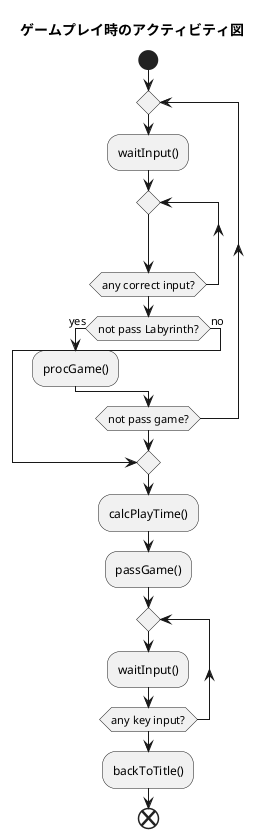 @startuml

title ゲームプレイ時のアクティビティ図

start
repeat
    :waitInput();

    repeat
    repeat while (any correct input?)

    if (not pass Labyrinth?) then (yes)
        :procGame();
    else (no)
        break
    endif
repeat while (not pass game?)

:calcPlayTime();
:passGame();
repeat
    :waitInput();
repeat while (any key input?)

:backToTitle();

end

@enduml